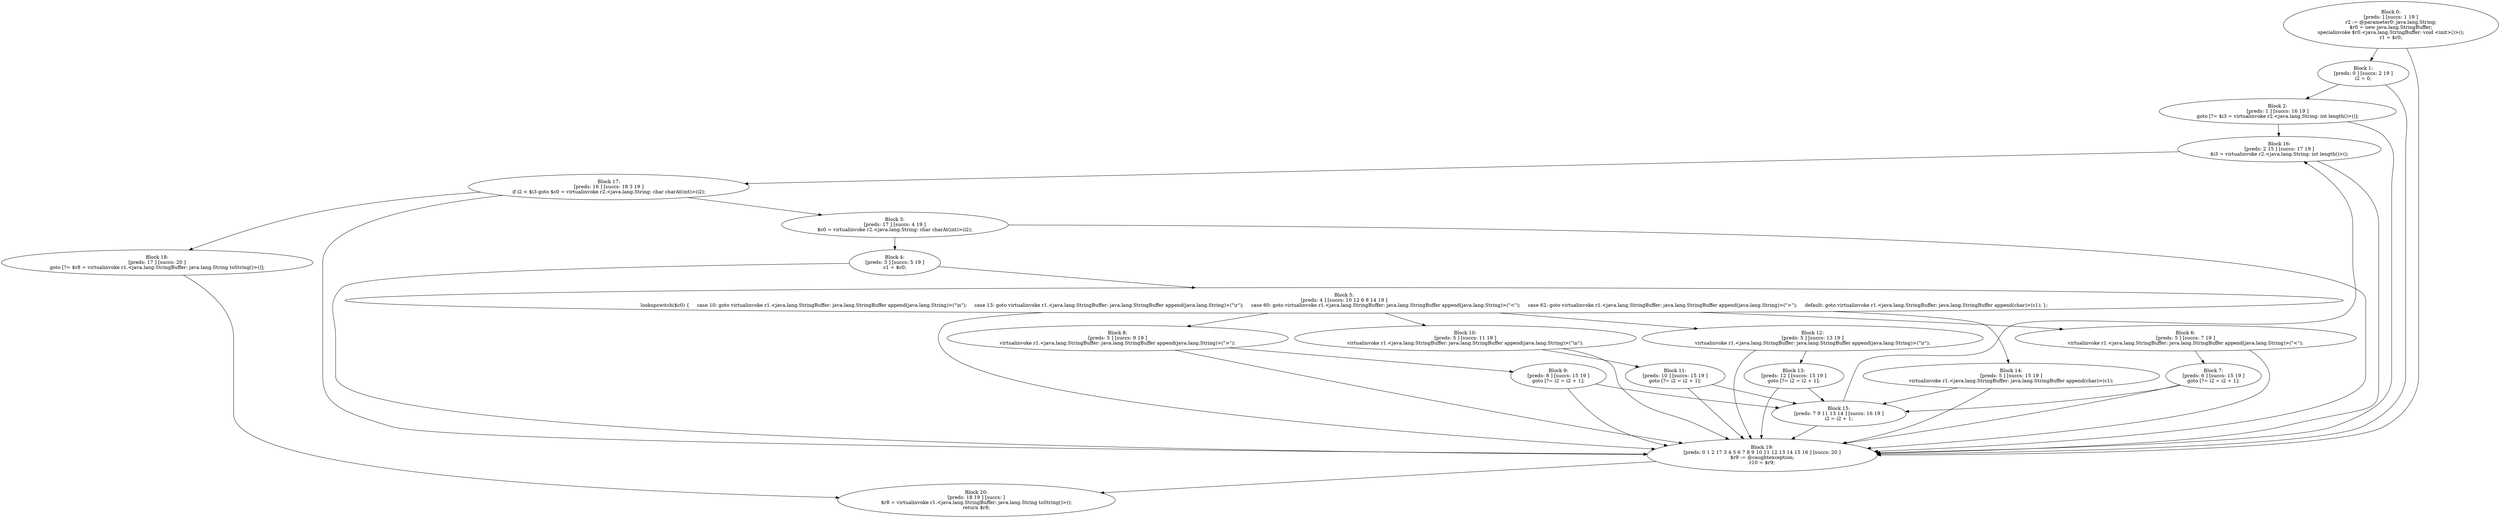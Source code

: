 digraph "unitGraph" {
    "Block 0:
[preds: ] [succs: 1 19 ]
r2 := @parameter0: java.lang.String;
$r0 = new java.lang.StringBuffer;
specialinvoke $r0.<java.lang.StringBuffer: void <init>()>();
r1 = $r0;
"
    "Block 1:
[preds: 0 ] [succs: 2 19 ]
i2 = 0;
"
    "Block 2:
[preds: 1 ] [succs: 16 19 ]
goto [?= $i3 = virtualinvoke r2.<java.lang.String: int length()>()];
"
    "Block 3:
[preds: 17 ] [succs: 4 19 ]
$c0 = virtualinvoke r2.<java.lang.String: char charAt(int)>(i2);
"
    "Block 4:
[preds: 3 ] [succs: 5 19 ]
c1 = $c0;
"
    "Block 5:
[preds: 4 ] [succs: 10 12 6 8 14 19 ]
lookupswitch($c0) {     case 10: goto virtualinvoke r1.<java.lang.StringBuffer: java.lang.StringBuffer append(java.lang.String)>(\"\\n\");     case 13: goto virtualinvoke r1.<java.lang.StringBuffer: java.lang.StringBuffer append(java.lang.String)>(\"\\r\");     case 60: goto virtualinvoke r1.<java.lang.StringBuffer: java.lang.StringBuffer append(java.lang.String)>(\"&lt;\");     case 62: goto virtualinvoke r1.<java.lang.StringBuffer: java.lang.StringBuffer append(java.lang.String)>(\"&gt;\");     default: goto virtualinvoke r1.<java.lang.StringBuffer: java.lang.StringBuffer append(char)>(c1); };
"
    "Block 6:
[preds: 5 ] [succs: 7 19 ]
virtualinvoke r1.<java.lang.StringBuffer: java.lang.StringBuffer append(java.lang.String)>(\"&lt;\");
"
    "Block 7:
[preds: 6 ] [succs: 15 19 ]
goto [?= i2 = i2 + 1];
"
    "Block 8:
[preds: 5 ] [succs: 9 19 ]
virtualinvoke r1.<java.lang.StringBuffer: java.lang.StringBuffer append(java.lang.String)>(\"&gt;\");
"
    "Block 9:
[preds: 8 ] [succs: 15 19 ]
goto [?= i2 = i2 + 1];
"
    "Block 10:
[preds: 5 ] [succs: 11 19 ]
virtualinvoke r1.<java.lang.StringBuffer: java.lang.StringBuffer append(java.lang.String)>(\"\\n\");
"
    "Block 11:
[preds: 10 ] [succs: 15 19 ]
goto [?= i2 = i2 + 1];
"
    "Block 12:
[preds: 5 ] [succs: 13 19 ]
virtualinvoke r1.<java.lang.StringBuffer: java.lang.StringBuffer append(java.lang.String)>(\"\\r\");
"
    "Block 13:
[preds: 12 ] [succs: 15 19 ]
goto [?= i2 = i2 + 1];
"
    "Block 14:
[preds: 5 ] [succs: 15 19 ]
virtualinvoke r1.<java.lang.StringBuffer: java.lang.StringBuffer append(char)>(c1);
"
    "Block 15:
[preds: 7 9 11 13 14 ] [succs: 16 19 ]
i2 = i2 + 1;
"
    "Block 16:
[preds: 2 15 ] [succs: 17 19 ]
$i3 = virtualinvoke r2.<java.lang.String: int length()>();
"
    "Block 17:
[preds: 16 ] [succs: 18 3 19 ]
if i2 < $i3 goto $c0 = virtualinvoke r2.<java.lang.String: char charAt(int)>(i2);
"
    "Block 18:
[preds: 17 ] [succs: 20 ]
goto [?= $r8 = virtualinvoke r1.<java.lang.StringBuffer: java.lang.String toString()>()];
"
    "Block 19:
[preds: 0 1 2 17 3 4 5 6 7 8 9 10 11 12 13 14 15 16 ] [succs: 20 ]
$r9 := @caughtexception;
r10 = $r9;
"
    "Block 20:
[preds: 18 19 ] [succs: ]
$r8 = virtualinvoke r1.<java.lang.StringBuffer: java.lang.String toString()>();
return $r8;
"
    "Block 0:
[preds: ] [succs: 1 19 ]
r2 := @parameter0: java.lang.String;
$r0 = new java.lang.StringBuffer;
specialinvoke $r0.<java.lang.StringBuffer: void <init>()>();
r1 = $r0;
"->"Block 1:
[preds: 0 ] [succs: 2 19 ]
i2 = 0;
";
    "Block 0:
[preds: ] [succs: 1 19 ]
r2 := @parameter0: java.lang.String;
$r0 = new java.lang.StringBuffer;
specialinvoke $r0.<java.lang.StringBuffer: void <init>()>();
r1 = $r0;
"->"Block 19:
[preds: 0 1 2 17 3 4 5 6 7 8 9 10 11 12 13 14 15 16 ] [succs: 20 ]
$r9 := @caughtexception;
r10 = $r9;
";
    "Block 1:
[preds: 0 ] [succs: 2 19 ]
i2 = 0;
"->"Block 2:
[preds: 1 ] [succs: 16 19 ]
goto [?= $i3 = virtualinvoke r2.<java.lang.String: int length()>()];
";
    "Block 1:
[preds: 0 ] [succs: 2 19 ]
i2 = 0;
"->"Block 19:
[preds: 0 1 2 17 3 4 5 6 7 8 9 10 11 12 13 14 15 16 ] [succs: 20 ]
$r9 := @caughtexception;
r10 = $r9;
";
    "Block 2:
[preds: 1 ] [succs: 16 19 ]
goto [?= $i3 = virtualinvoke r2.<java.lang.String: int length()>()];
"->"Block 16:
[preds: 2 15 ] [succs: 17 19 ]
$i3 = virtualinvoke r2.<java.lang.String: int length()>();
";
    "Block 2:
[preds: 1 ] [succs: 16 19 ]
goto [?= $i3 = virtualinvoke r2.<java.lang.String: int length()>()];
"->"Block 19:
[preds: 0 1 2 17 3 4 5 6 7 8 9 10 11 12 13 14 15 16 ] [succs: 20 ]
$r9 := @caughtexception;
r10 = $r9;
";
    "Block 3:
[preds: 17 ] [succs: 4 19 ]
$c0 = virtualinvoke r2.<java.lang.String: char charAt(int)>(i2);
"->"Block 4:
[preds: 3 ] [succs: 5 19 ]
c1 = $c0;
";
    "Block 3:
[preds: 17 ] [succs: 4 19 ]
$c0 = virtualinvoke r2.<java.lang.String: char charAt(int)>(i2);
"->"Block 19:
[preds: 0 1 2 17 3 4 5 6 7 8 9 10 11 12 13 14 15 16 ] [succs: 20 ]
$r9 := @caughtexception;
r10 = $r9;
";
    "Block 4:
[preds: 3 ] [succs: 5 19 ]
c1 = $c0;
"->"Block 5:
[preds: 4 ] [succs: 10 12 6 8 14 19 ]
lookupswitch($c0) {     case 10: goto virtualinvoke r1.<java.lang.StringBuffer: java.lang.StringBuffer append(java.lang.String)>(\"\\n\");     case 13: goto virtualinvoke r1.<java.lang.StringBuffer: java.lang.StringBuffer append(java.lang.String)>(\"\\r\");     case 60: goto virtualinvoke r1.<java.lang.StringBuffer: java.lang.StringBuffer append(java.lang.String)>(\"&lt;\");     case 62: goto virtualinvoke r1.<java.lang.StringBuffer: java.lang.StringBuffer append(java.lang.String)>(\"&gt;\");     default: goto virtualinvoke r1.<java.lang.StringBuffer: java.lang.StringBuffer append(char)>(c1); };
";
    "Block 4:
[preds: 3 ] [succs: 5 19 ]
c1 = $c0;
"->"Block 19:
[preds: 0 1 2 17 3 4 5 6 7 8 9 10 11 12 13 14 15 16 ] [succs: 20 ]
$r9 := @caughtexception;
r10 = $r9;
";
    "Block 5:
[preds: 4 ] [succs: 10 12 6 8 14 19 ]
lookupswitch($c0) {     case 10: goto virtualinvoke r1.<java.lang.StringBuffer: java.lang.StringBuffer append(java.lang.String)>(\"\\n\");     case 13: goto virtualinvoke r1.<java.lang.StringBuffer: java.lang.StringBuffer append(java.lang.String)>(\"\\r\");     case 60: goto virtualinvoke r1.<java.lang.StringBuffer: java.lang.StringBuffer append(java.lang.String)>(\"&lt;\");     case 62: goto virtualinvoke r1.<java.lang.StringBuffer: java.lang.StringBuffer append(java.lang.String)>(\"&gt;\");     default: goto virtualinvoke r1.<java.lang.StringBuffer: java.lang.StringBuffer append(char)>(c1); };
"->"Block 10:
[preds: 5 ] [succs: 11 19 ]
virtualinvoke r1.<java.lang.StringBuffer: java.lang.StringBuffer append(java.lang.String)>(\"\\n\");
";
    "Block 5:
[preds: 4 ] [succs: 10 12 6 8 14 19 ]
lookupswitch($c0) {     case 10: goto virtualinvoke r1.<java.lang.StringBuffer: java.lang.StringBuffer append(java.lang.String)>(\"\\n\");     case 13: goto virtualinvoke r1.<java.lang.StringBuffer: java.lang.StringBuffer append(java.lang.String)>(\"\\r\");     case 60: goto virtualinvoke r1.<java.lang.StringBuffer: java.lang.StringBuffer append(java.lang.String)>(\"&lt;\");     case 62: goto virtualinvoke r1.<java.lang.StringBuffer: java.lang.StringBuffer append(java.lang.String)>(\"&gt;\");     default: goto virtualinvoke r1.<java.lang.StringBuffer: java.lang.StringBuffer append(char)>(c1); };
"->"Block 12:
[preds: 5 ] [succs: 13 19 ]
virtualinvoke r1.<java.lang.StringBuffer: java.lang.StringBuffer append(java.lang.String)>(\"\\r\");
";
    "Block 5:
[preds: 4 ] [succs: 10 12 6 8 14 19 ]
lookupswitch($c0) {     case 10: goto virtualinvoke r1.<java.lang.StringBuffer: java.lang.StringBuffer append(java.lang.String)>(\"\\n\");     case 13: goto virtualinvoke r1.<java.lang.StringBuffer: java.lang.StringBuffer append(java.lang.String)>(\"\\r\");     case 60: goto virtualinvoke r1.<java.lang.StringBuffer: java.lang.StringBuffer append(java.lang.String)>(\"&lt;\");     case 62: goto virtualinvoke r1.<java.lang.StringBuffer: java.lang.StringBuffer append(java.lang.String)>(\"&gt;\");     default: goto virtualinvoke r1.<java.lang.StringBuffer: java.lang.StringBuffer append(char)>(c1); };
"->"Block 6:
[preds: 5 ] [succs: 7 19 ]
virtualinvoke r1.<java.lang.StringBuffer: java.lang.StringBuffer append(java.lang.String)>(\"&lt;\");
";
    "Block 5:
[preds: 4 ] [succs: 10 12 6 8 14 19 ]
lookupswitch($c0) {     case 10: goto virtualinvoke r1.<java.lang.StringBuffer: java.lang.StringBuffer append(java.lang.String)>(\"\\n\");     case 13: goto virtualinvoke r1.<java.lang.StringBuffer: java.lang.StringBuffer append(java.lang.String)>(\"\\r\");     case 60: goto virtualinvoke r1.<java.lang.StringBuffer: java.lang.StringBuffer append(java.lang.String)>(\"&lt;\");     case 62: goto virtualinvoke r1.<java.lang.StringBuffer: java.lang.StringBuffer append(java.lang.String)>(\"&gt;\");     default: goto virtualinvoke r1.<java.lang.StringBuffer: java.lang.StringBuffer append(char)>(c1); };
"->"Block 8:
[preds: 5 ] [succs: 9 19 ]
virtualinvoke r1.<java.lang.StringBuffer: java.lang.StringBuffer append(java.lang.String)>(\"&gt;\");
";
    "Block 5:
[preds: 4 ] [succs: 10 12 6 8 14 19 ]
lookupswitch($c0) {     case 10: goto virtualinvoke r1.<java.lang.StringBuffer: java.lang.StringBuffer append(java.lang.String)>(\"\\n\");     case 13: goto virtualinvoke r1.<java.lang.StringBuffer: java.lang.StringBuffer append(java.lang.String)>(\"\\r\");     case 60: goto virtualinvoke r1.<java.lang.StringBuffer: java.lang.StringBuffer append(java.lang.String)>(\"&lt;\");     case 62: goto virtualinvoke r1.<java.lang.StringBuffer: java.lang.StringBuffer append(java.lang.String)>(\"&gt;\");     default: goto virtualinvoke r1.<java.lang.StringBuffer: java.lang.StringBuffer append(char)>(c1); };
"->"Block 14:
[preds: 5 ] [succs: 15 19 ]
virtualinvoke r1.<java.lang.StringBuffer: java.lang.StringBuffer append(char)>(c1);
";
    "Block 5:
[preds: 4 ] [succs: 10 12 6 8 14 19 ]
lookupswitch($c0) {     case 10: goto virtualinvoke r1.<java.lang.StringBuffer: java.lang.StringBuffer append(java.lang.String)>(\"\\n\");     case 13: goto virtualinvoke r1.<java.lang.StringBuffer: java.lang.StringBuffer append(java.lang.String)>(\"\\r\");     case 60: goto virtualinvoke r1.<java.lang.StringBuffer: java.lang.StringBuffer append(java.lang.String)>(\"&lt;\");     case 62: goto virtualinvoke r1.<java.lang.StringBuffer: java.lang.StringBuffer append(java.lang.String)>(\"&gt;\");     default: goto virtualinvoke r1.<java.lang.StringBuffer: java.lang.StringBuffer append(char)>(c1); };
"->"Block 19:
[preds: 0 1 2 17 3 4 5 6 7 8 9 10 11 12 13 14 15 16 ] [succs: 20 ]
$r9 := @caughtexception;
r10 = $r9;
";
    "Block 6:
[preds: 5 ] [succs: 7 19 ]
virtualinvoke r1.<java.lang.StringBuffer: java.lang.StringBuffer append(java.lang.String)>(\"&lt;\");
"->"Block 7:
[preds: 6 ] [succs: 15 19 ]
goto [?= i2 = i2 + 1];
";
    "Block 6:
[preds: 5 ] [succs: 7 19 ]
virtualinvoke r1.<java.lang.StringBuffer: java.lang.StringBuffer append(java.lang.String)>(\"&lt;\");
"->"Block 19:
[preds: 0 1 2 17 3 4 5 6 7 8 9 10 11 12 13 14 15 16 ] [succs: 20 ]
$r9 := @caughtexception;
r10 = $r9;
";
    "Block 7:
[preds: 6 ] [succs: 15 19 ]
goto [?= i2 = i2 + 1];
"->"Block 15:
[preds: 7 9 11 13 14 ] [succs: 16 19 ]
i2 = i2 + 1;
";
    "Block 7:
[preds: 6 ] [succs: 15 19 ]
goto [?= i2 = i2 + 1];
"->"Block 19:
[preds: 0 1 2 17 3 4 5 6 7 8 9 10 11 12 13 14 15 16 ] [succs: 20 ]
$r9 := @caughtexception;
r10 = $r9;
";
    "Block 8:
[preds: 5 ] [succs: 9 19 ]
virtualinvoke r1.<java.lang.StringBuffer: java.lang.StringBuffer append(java.lang.String)>(\"&gt;\");
"->"Block 9:
[preds: 8 ] [succs: 15 19 ]
goto [?= i2 = i2 + 1];
";
    "Block 8:
[preds: 5 ] [succs: 9 19 ]
virtualinvoke r1.<java.lang.StringBuffer: java.lang.StringBuffer append(java.lang.String)>(\"&gt;\");
"->"Block 19:
[preds: 0 1 2 17 3 4 5 6 7 8 9 10 11 12 13 14 15 16 ] [succs: 20 ]
$r9 := @caughtexception;
r10 = $r9;
";
    "Block 9:
[preds: 8 ] [succs: 15 19 ]
goto [?= i2 = i2 + 1];
"->"Block 15:
[preds: 7 9 11 13 14 ] [succs: 16 19 ]
i2 = i2 + 1;
";
    "Block 9:
[preds: 8 ] [succs: 15 19 ]
goto [?= i2 = i2 + 1];
"->"Block 19:
[preds: 0 1 2 17 3 4 5 6 7 8 9 10 11 12 13 14 15 16 ] [succs: 20 ]
$r9 := @caughtexception;
r10 = $r9;
";
    "Block 10:
[preds: 5 ] [succs: 11 19 ]
virtualinvoke r1.<java.lang.StringBuffer: java.lang.StringBuffer append(java.lang.String)>(\"\\n\");
"->"Block 11:
[preds: 10 ] [succs: 15 19 ]
goto [?= i2 = i2 + 1];
";
    "Block 10:
[preds: 5 ] [succs: 11 19 ]
virtualinvoke r1.<java.lang.StringBuffer: java.lang.StringBuffer append(java.lang.String)>(\"\\n\");
"->"Block 19:
[preds: 0 1 2 17 3 4 5 6 7 8 9 10 11 12 13 14 15 16 ] [succs: 20 ]
$r9 := @caughtexception;
r10 = $r9;
";
    "Block 11:
[preds: 10 ] [succs: 15 19 ]
goto [?= i2 = i2 + 1];
"->"Block 15:
[preds: 7 9 11 13 14 ] [succs: 16 19 ]
i2 = i2 + 1;
";
    "Block 11:
[preds: 10 ] [succs: 15 19 ]
goto [?= i2 = i2 + 1];
"->"Block 19:
[preds: 0 1 2 17 3 4 5 6 7 8 9 10 11 12 13 14 15 16 ] [succs: 20 ]
$r9 := @caughtexception;
r10 = $r9;
";
    "Block 12:
[preds: 5 ] [succs: 13 19 ]
virtualinvoke r1.<java.lang.StringBuffer: java.lang.StringBuffer append(java.lang.String)>(\"\\r\");
"->"Block 13:
[preds: 12 ] [succs: 15 19 ]
goto [?= i2 = i2 + 1];
";
    "Block 12:
[preds: 5 ] [succs: 13 19 ]
virtualinvoke r1.<java.lang.StringBuffer: java.lang.StringBuffer append(java.lang.String)>(\"\\r\");
"->"Block 19:
[preds: 0 1 2 17 3 4 5 6 7 8 9 10 11 12 13 14 15 16 ] [succs: 20 ]
$r9 := @caughtexception;
r10 = $r9;
";
    "Block 13:
[preds: 12 ] [succs: 15 19 ]
goto [?= i2 = i2 + 1];
"->"Block 15:
[preds: 7 9 11 13 14 ] [succs: 16 19 ]
i2 = i2 + 1;
";
    "Block 13:
[preds: 12 ] [succs: 15 19 ]
goto [?= i2 = i2 + 1];
"->"Block 19:
[preds: 0 1 2 17 3 4 5 6 7 8 9 10 11 12 13 14 15 16 ] [succs: 20 ]
$r9 := @caughtexception;
r10 = $r9;
";
    "Block 14:
[preds: 5 ] [succs: 15 19 ]
virtualinvoke r1.<java.lang.StringBuffer: java.lang.StringBuffer append(char)>(c1);
"->"Block 15:
[preds: 7 9 11 13 14 ] [succs: 16 19 ]
i2 = i2 + 1;
";
    "Block 14:
[preds: 5 ] [succs: 15 19 ]
virtualinvoke r1.<java.lang.StringBuffer: java.lang.StringBuffer append(char)>(c1);
"->"Block 19:
[preds: 0 1 2 17 3 4 5 6 7 8 9 10 11 12 13 14 15 16 ] [succs: 20 ]
$r9 := @caughtexception;
r10 = $r9;
";
    "Block 15:
[preds: 7 9 11 13 14 ] [succs: 16 19 ]
i2 = i2 + 1;
"->"Block 16:
[preds: 2 15 ] [succs: 17 19 ]
$i3 = virtualinvoke r2.<java.lang.String: int length()>();
";
    "Block 15:
[preds: 7 9 11 13 14 ] [succs: 16 19 ]
i2 = i2 + 1;
"->"Block 19:
[preds: 0 1 2 17 3 4 5 6 7 8 9 10 11 12 13 14 15 16 ] [succs: 20 ]
$r9 := @caughtexception;
r10 = $r9;
";
    "Block 16:
[preds: 2 15 ] [succs: 17 19 ]
$i3 = virtualinvoke r2.<java.lang.String: int length()>();
"->"Block 17:
[preds: 16 ] [succs: 18 3 19 ]
if i2 < $i3 goto $c0 = virtualinvoke r2.<java.lang.String: char charAt(int)>(i2);
";
    "Block 16:
[preds: 2 15 ] [succs: 17 19 ]
$i3 = virtualinvoke r2.<java.lang.String: int length()>();
"->"Block 19:
[preds: 0 1 2 17 3 4 5 6 7 8 9 10 11 12 13 14 15 16 ] [succs: 20 ]
$r9 := @caughtexception;
r10 = $r9;
";
    "Block 17:
[preds: 16 ] [succs: 18 3 19 ]
if i2 < $i3 goto $c0 = virtualinvoke r2.<java.lang.String: char charAt(int)>(i2);
"->"Block 18:
[preds: 17 ] [succs: 20 ]
goto [?= $r8 = virtualinvoke r1.<java.lang.StringBuffer: java.lang.String toString()>()];
";
    "Block 17:
[preds: 16 ] [succs: 18 3 19 ]
if i2 < $i3 goto $c0 = virtualinvoke r2.<java.lang.String: char charAt(int)>(i2);
"->"Block 3:
[preds: 17 ] [succs: 4 19 ]
$c0 = virtualinvoke r2.<java.lang.String: char charAt(int)>(i2);
";
    "Block 17:
[preds: 16 ] [succs: 18 3 19 ]
if i2 < $i3 goto $c0 = virtualinvoke r2.<java.lang.String: char charAt(int)>(i2);
"->"Block 19:
[preds: 0 1 2 17 3 4 5 6 7 8 9 10 11 12 13 14 15 16 ] [succs: 20 ]
$r9 := @caughtexception;
r10 = $r9;
";
    "Block 18:
[preds: 17 ] [succs: 20 ]
goto [?= $r8 = virtualinvoke r1.<java.lang.StringBuffer: java.lang.String toString()>()];
"->"Block 20:
[preds: 18 19 ] [succs: ]
$r8 = virtualinvoke r1.<java.lang.StringBuffer: java.lang.String toString()>();
return $r8;
";
    "Block 19:
[preds: 0 1 2 17 3 4 5 6 7 8 9 10 11 12 13 14 15 16 ] [succs: 20 ]
$r9 := @caughtexception;
r10 = $r9;
"->"Block 20:
[preds: 18 19 ] [succs: ]
$r8 = virtualinvoke r1.<java.lang.StringBuffer: java.lang.String toString()>();
return $r8;
";
}
